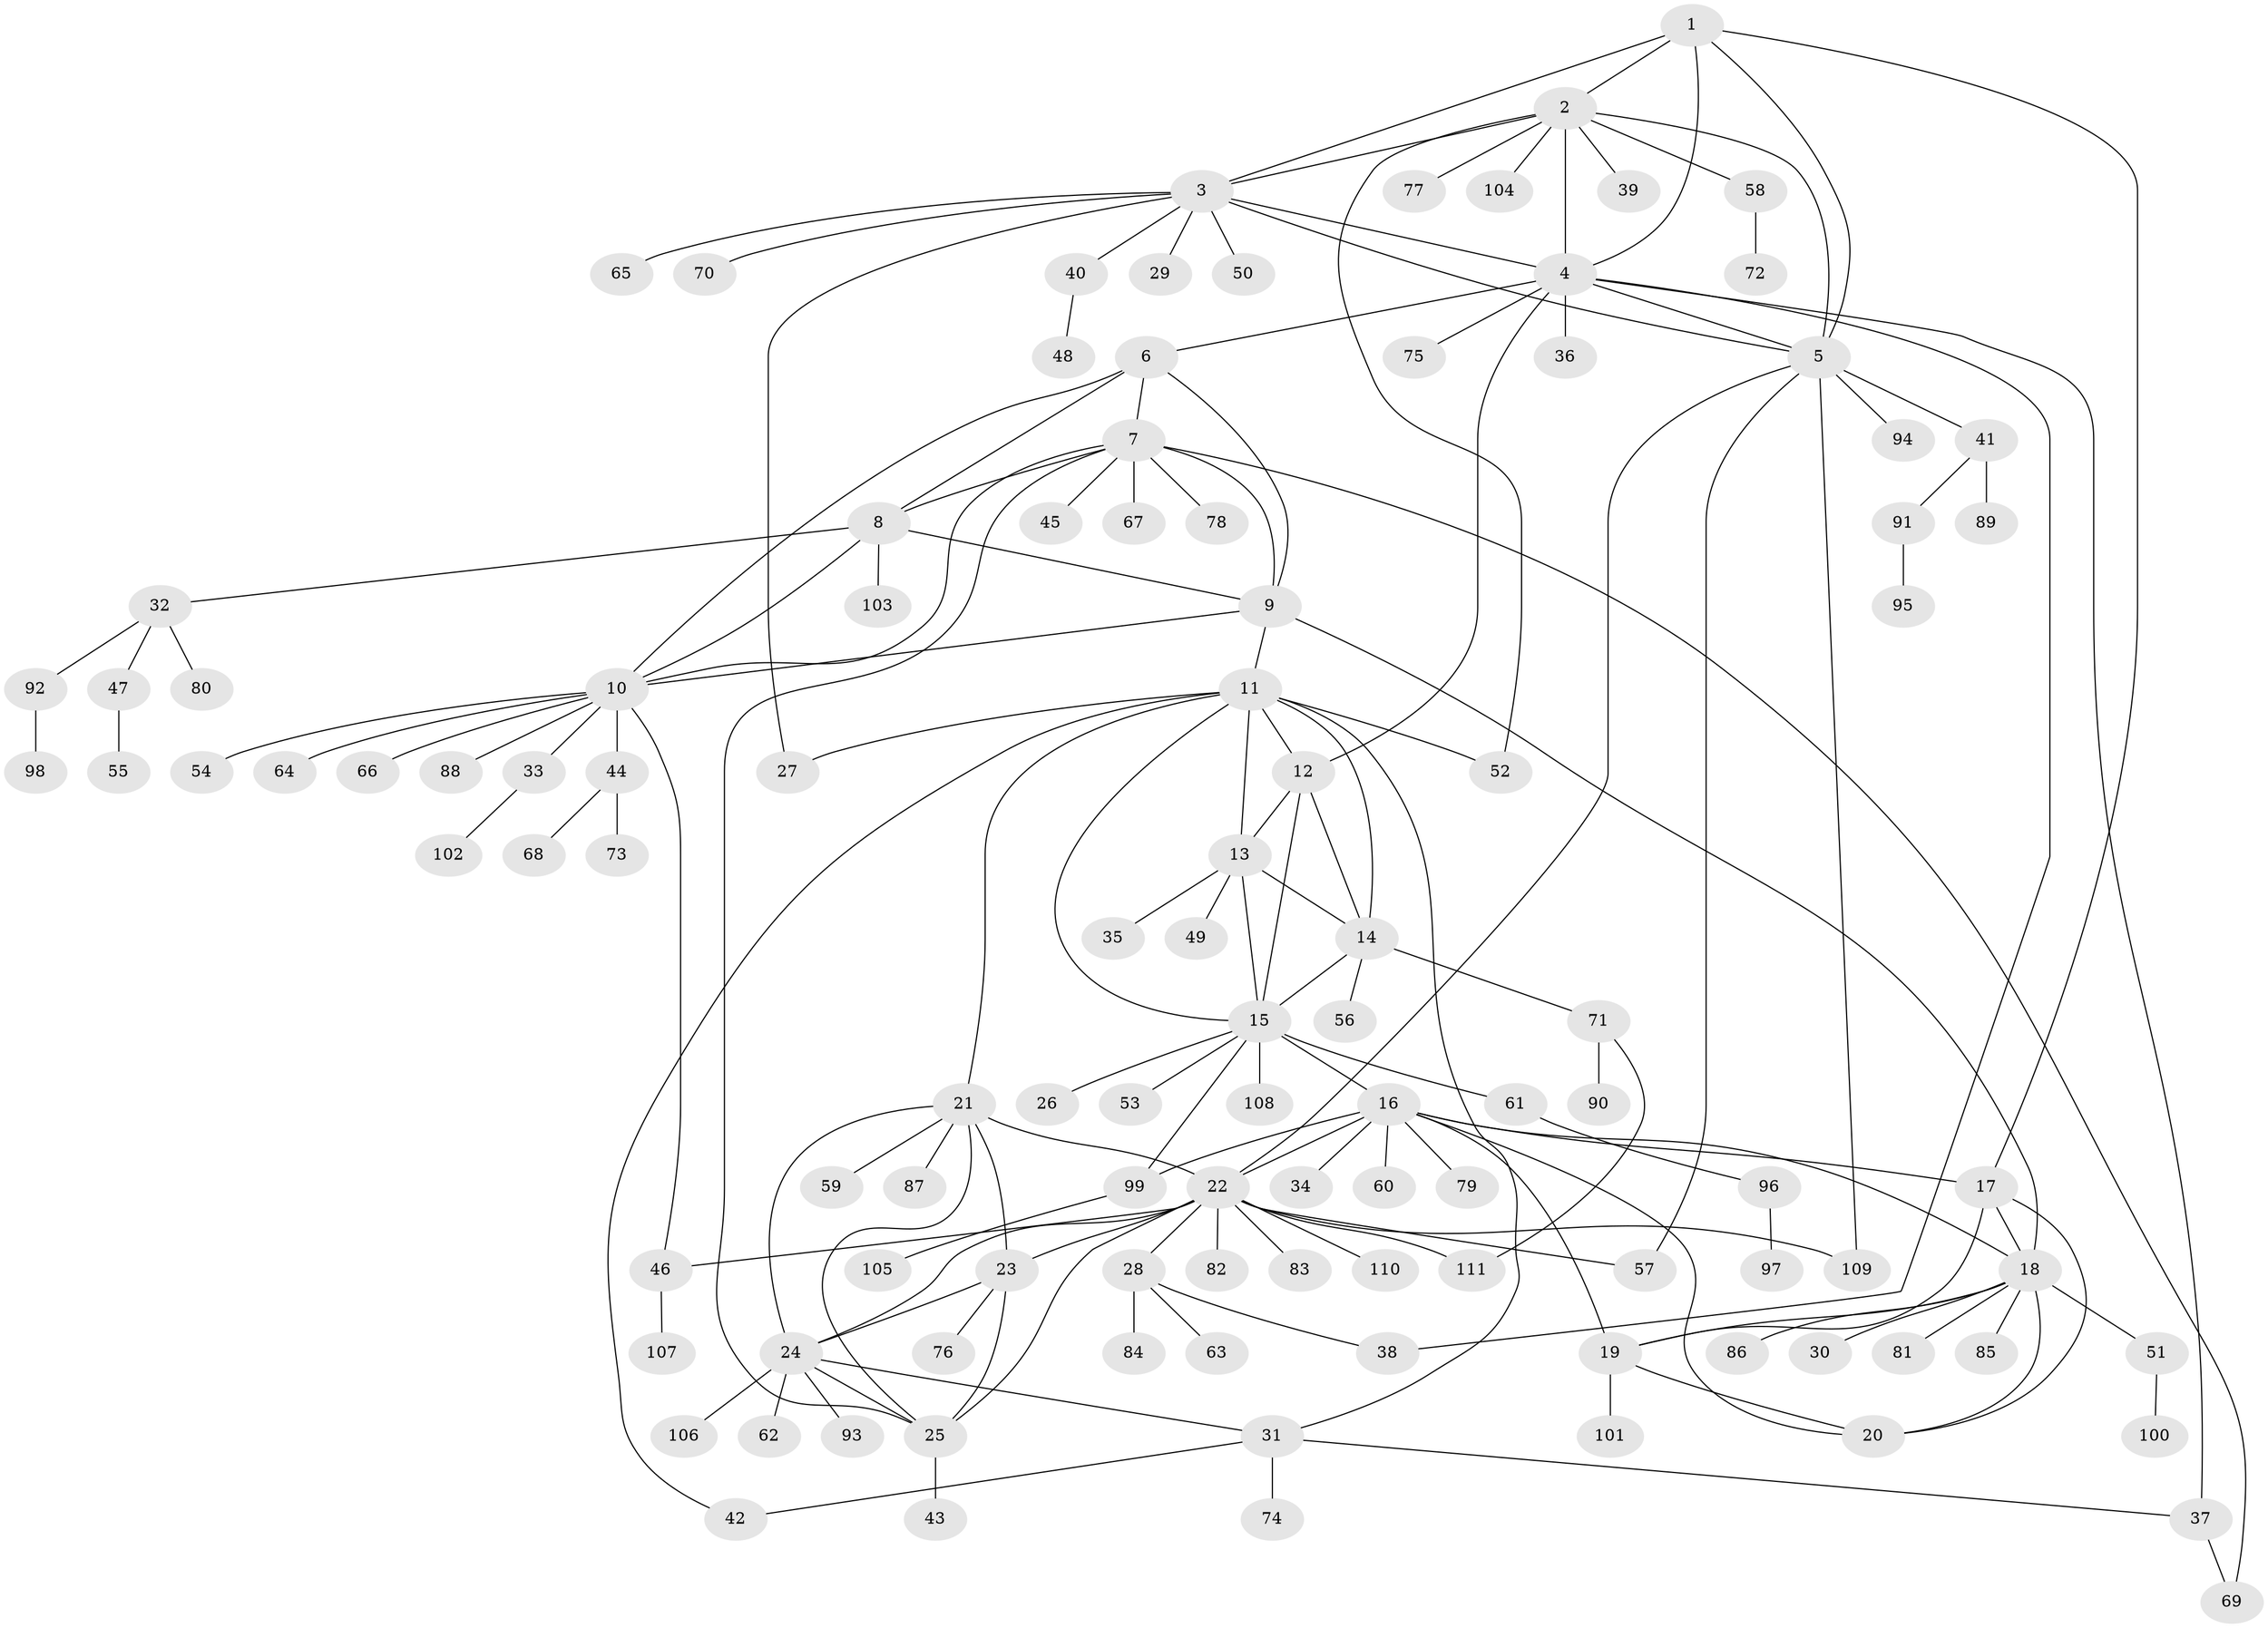 // Generated by graph-tools (version 1.1) at 2025/15/03/09/25 04:15:44]
// undirected, 111 vertices, 158 edges
graph export_dot {
graph [start="1"]
  node [color=gray90,style=filled];
  1;
  2;
  3;
  4;
  5;
  6;
  7;
  8;
  9;
  10;
  11;
  12;
  13;
  14;
  15;
  16;
  17;
  18;
  19;
  20;
  21;
  22;
  23;
  24;
  25;
  26;
  27;
  28;
  29;
  30;
  31;
  32;
  33;
  34;
  35;
  36;
  37;
  38;
  39;
  40;
  41;
  42;
  43;
  44;
  45;
  46;
  47;
  48;
  49;
  50;
  51;
  52;
  53;
  54;
  55;
  56;
  57;
  58;
  59;
  60;
  61;
  62;
  63;
  64;
  65;
  66;
  67;
  68;
  69;
  70;
  71;
  72;
  73;
  74;
  75;
  76;
  77;
  78;
  79;
  80;
  81;
  82;
  83;
  84;
  85;
  86;
  87;
  88;
  89;
  90;
  91;
  92;
  93;
  94;
  95;
  96;
  97;
  98;
  99;
  100;
  101;
  102;
  103;
  104;
  105;
  106;
  107;
  108;
  109;
  110;
  111;
  1 -- 2;
  1 -- 3;
  1 -- 4;
  1 -- 5;
  1 -- 17;
  2 -- 3;
  2 -- 4;
  2 -- 5;
  2 -- 39;
  2 -- 52;
  2 -- 58;
  2 -- 77;
  2 -- 104;
  3 -- 4;
  3 -- 5;
  3 -- 27;
  3 -- 29;
  3 -- 40;
  3 -- 50;
  3 -- 65;
  3 -- 70;
  4 -- 5;
  4 -- 6;
  4 -- 12;
  4 -- 36;
  4 -- 37;
  4 -- 38;
  4 -- 75;
  5 -- 22;
  5 -- 41;
  5 -- 57;
  5 -- 94;
  5 -- 109;
  6 -- 7;
  6 -- 8;
  6 -- 9;
  6 -- 10;
  7 -- 8;
  7 -- 9;
  7 -- 10;
  7 -- 25;
  7 -- 45;
  7 -- 67;
  7 -- 69;
  7 -- 78;
  8 -- 9;
  8 -- 10;
  8 -- 32;
  8 -- 103;
  9 -- 10;
  9 -- 11;
  9 -- 18;
  10 -- 33;
  10 -- 44;
  10 -- 46;
  10 -- 54;
  10 -- 64;
  10 -- 66;
  10 -- 88;
  11 -- 12;
  11 -- 13;
  11 -- 14;
  11 -- 15;
  11 -- 21;
  11 -- 27;
  11 -- 31;
  11 -- 42;
  11 -- 52;
  12 -- 13;
  12 -- 14;
  12 -- 15;
  13 -- 14;
  13 -- 15;
  13 -- 35;
  13 -- 49;
  14 -- 15;
  14 -- 56;
  14 -- 71;
  15 -- 16;
  15 -- 26;
  15 -- 53;
  15 -- 61;
  15 -- 99;
  15 -- 108;
  16 -- 17;
  16 -- 18;
  16 -- 19;
  16 -- 20;
  16 -- 22;
  16 -- 34;
  16 -- 60;
  16 -- 79;
  16 -- 99;
  17 -- 18;
  17 -- 19;
  17 -- 20;
  18 -- 19;
  18 -- 20;
  18 -- 30;
  18 -- 51;
  18 -- 81;
  18 -- 85;
  18 -- 86;
  19 -- 20;
  19 -- 101;
  21 -- 22;
  21 -- 23;
  21 -- 24;
  21 -- 25;
  21 -- 59;
  21 -- 87;
  22 -- 23;
  22 -- 24;
  22 -- 25;
  22 -- 28;
  22 -- 46;
  22 -- 57;
  22 -- 82;
  22 -- 83;
  22 -- 109;
  22 -- 110;
  22 -- 111;
  23 -- 24;
  23 -- 25;
  23 -- 76;
  24 -- 25;
  24 -- 31;
  24 -- 62;
  24 -- 93;
  24 -- 106;
  25 -- 43;
  28 -- 38;
  28 -- 63;
  28 -- 84;
  31 -- 37;
  31 -- 42;
  31 -- 74;
  32 -- 47;
  32 -- 80;
  32 -- 92;
  33 -- 102;
  37 -- 69;
  40 -- 48;
  41 -- 89;
  41 -- 91;
  44 -- 68;
  44 -- 73;
  46 -- 107;
  47 -- 55;
  51 -- 100;
  58 -- 72;
  61 -- 96;
  71 -- 90;
  71 -- 111;
  91 -- 95;
  92 -- 98;
  96 -- 97;
  99 -- 105;
}
